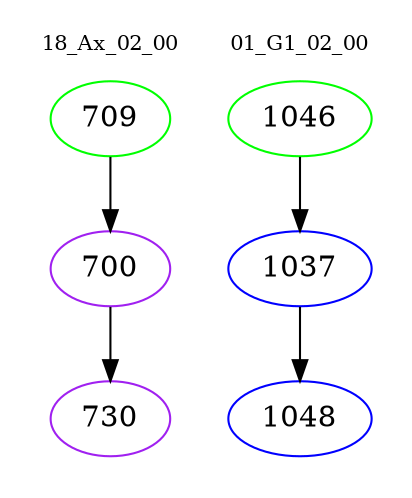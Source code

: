 digraph{
subgraph cluster_0 {
color = white
label = "18_Ax_02_00";
fontsize=10;
T0_709 [label="709", color="green"]
T0_709 -> T0_700 [color="black"]
T0_700 [label="700", color="purple"]
T0_700 -> T0_730 [color="black"]
T0_730 [label="730", color="purple"]
}
subgraph cluster_1 {
color = white
label = "01_G1_02_00";
fontsize=10;
T1_1046 [label="1046", color="green"]
T1_1046 -> T1_1037 [color="black"]
T1_1037 [label="1037", color="blue"]
T1_1037 -> T1_1048 [color="black"]
T1_1048 [label="1048", color="blue"]
}
}
